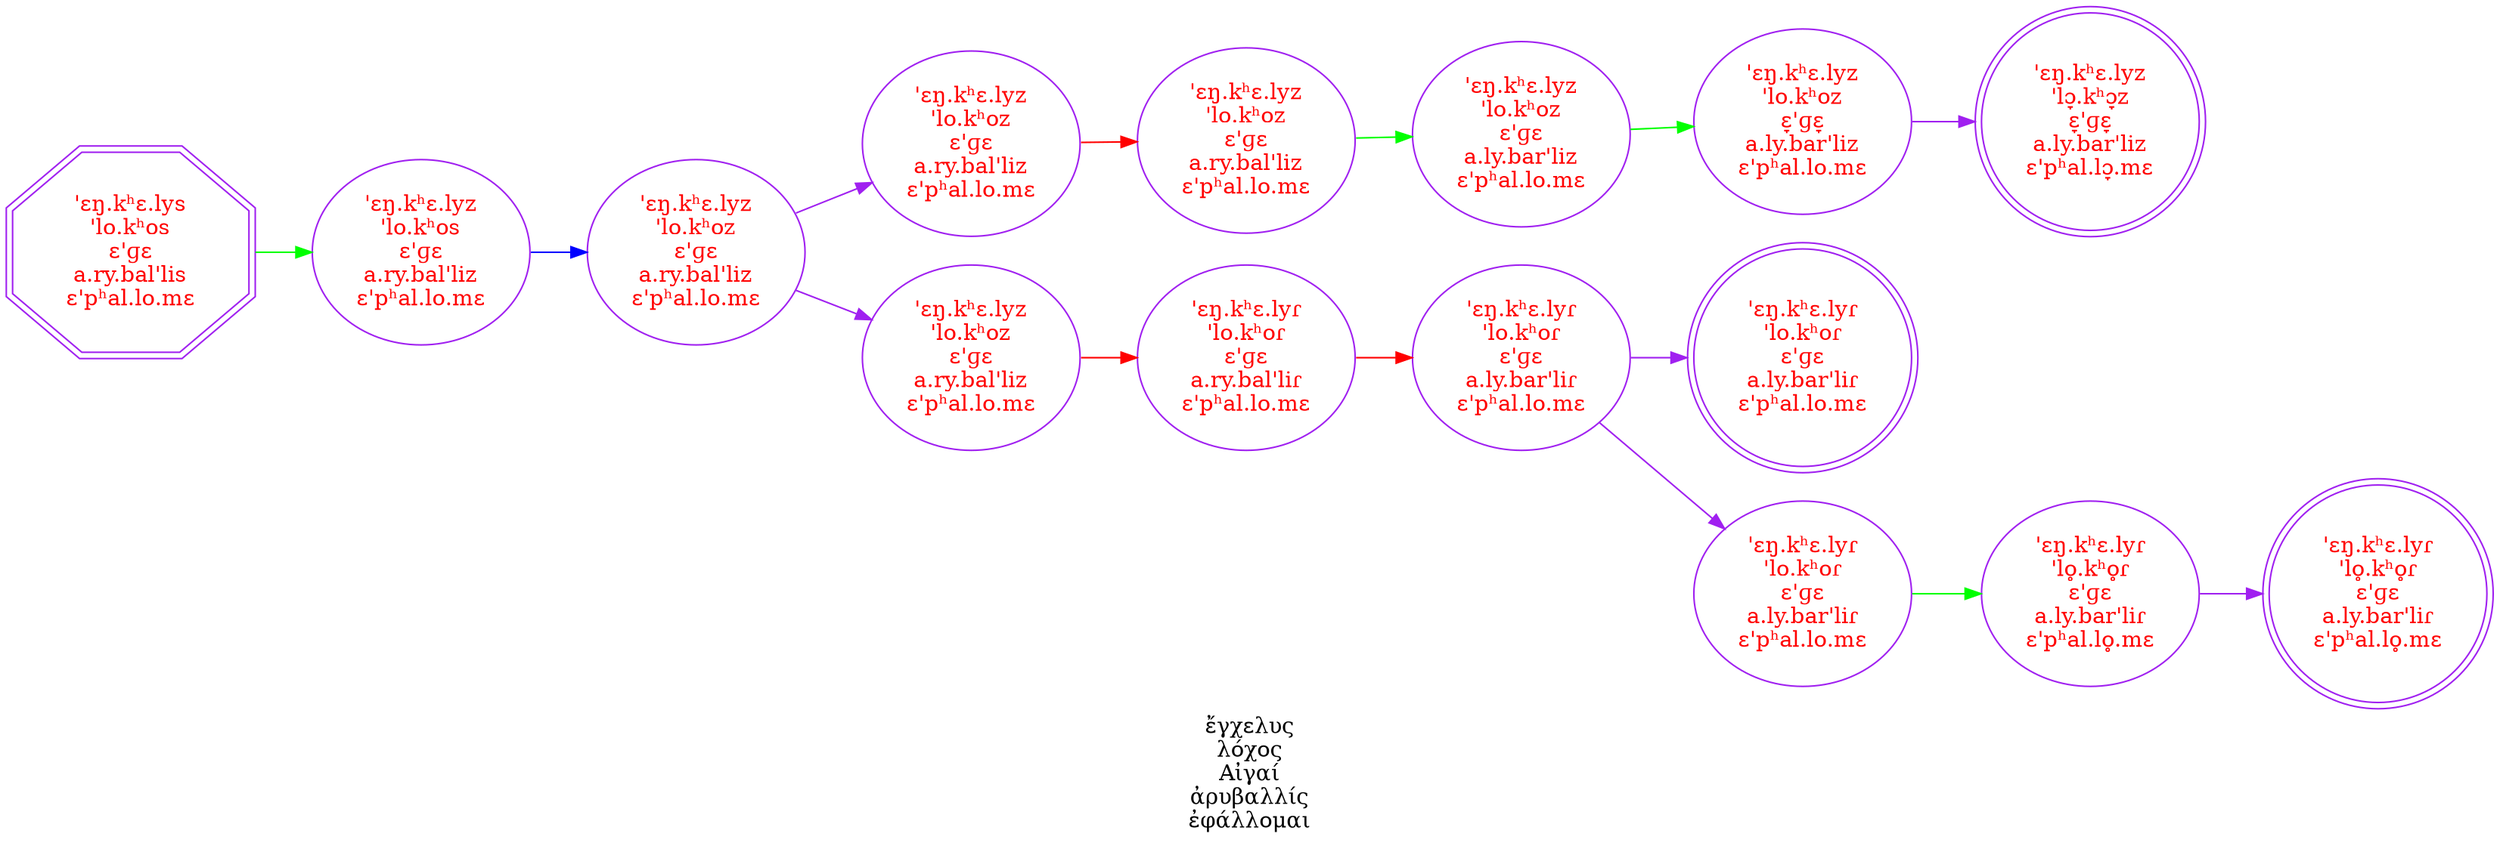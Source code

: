 digraph " We display the history of a word" {
label = "ἔγχελυς
λόχος
Αἰγαί
ἀρυβαλλίς
ἐφάλλομαι" 
graph[rankdir="LR"];
node [style="filled", fillcolor = "white"];
edge [style="solid", color="purple"];
0 [label="'ɛŋ.kʰɛ.lyz
'lo.kʰoz
ɛ̞'ɡɛ̞
a.ly.bar'liz
ɛ'pʰal.lo.mɛ", fillcolor= white, color="purple",  fontcolor="red"];
1 [label="'ɛŋ.kʰɛ.lyz
'lo.kʰoz
ɛ'ɡɛ
a.ry.bal'liz
ɛ'pʰal.lo.mɛ", fillcolor= white, color="purple",  fontcolor="red"];
2 [label="'ɛŋ.kʰɛ.lyz
'lo.kʰoz
ɛ'ɡɛ
a.ry.bal'liz
ɛ'pʰal.lo.mɛ", fillcolor= white, color="purple",  fontcolor="red"];
3 [label="'ɛŋ.kʰɛ.lyɾ
'lo̥.kʰo̥ɾ
ɛ'ɡɛ
a.ly.bar'liɾ
ɛ'pʰal.lo̥.mɛ", fillcolor= white, color="purple",  fontcolor="red"];
4 [label="'ɛŋ.kʰɛ.lyɾ
'lo.kʰoɾ
ɛ'ɡɛ
a.ly.bar'liɾ
ɛ'pʰal.lo.mɛ", fillcolor= white, color="purple",   shape = doublecircle,  fontcolor="red"];
5 [label="'ɛŋ.kʰɛ.lyz
'lɔ̞.kʰɔ̞z
ɛ̞'ɡɛ̞
a.ly.bar'liz
ɛ'pʰal.lɔ̞.mɛ", fillcolor= white, color="purple",   shape = doublecircle,  fontcolor="red"];
6 [label="'ɛŋ.kʰɛ.lyɾ
'lo̥.kʰo̥ɾ
ɛ'ɡɛ
a.ly.bar'liɾ
ɛ'pʰal.lo̥.mɛ", fillcolor= white, color="purple",   shape = doublecircle,  fontcolor="red"];
7 [label="'ɛŋ.kʰɛ.lyɾ
'lo.kʰoɾ
ɛ'ɡɛ
a.ly.bar'liɾ
ɛ'pʰal.lo.mɛ", fillcolor= white, color="purple",  fontcolor="red"];
8 [label="'ɛŋ.kʰɛ.lyz
'lo.kʰoz
ɛ'ɡɛ
a.ly.bar'liz
ɛ'pʰal.lo.mɛ", fillcolor= white, color="purple",  fontcolor="red"];
9 [label="'ɛŋ.kʰɛ.lyɾ
'lo.kʰoɾ
ɛ'ɡɛ
a.ry.bal'liɾ
ɛ'pʰal.lo.mɛ", fillcolor= white, color="purple",  fontcolor="red"];
10 [label="'ɛŋ.kʰɛ.lyz
'lo.kʰos
ɛ'ɡɛ
a.ry.bal'liz
ɛ'pʰal.lo.mɛ", fillcolor= white, color="purple",  fontcolor="red"];
11 [label="'ɛŋ.kʰɛ.lyz
'lo.kʰoz
ɛ'ɡɛ
a.ry.bal'liz
ɛ'pʰal.lo.mɛ", fillcolor= white, color="purple",  fontcolor="red"];
12 [label="'ɛŋ.kʰɛ.lyɾ
'lo.kʰoɾ
ɛ'ɡɛ
a.ly.bar'liɾ
ɛ'pʰal.lo.mɛ", fillcolor= white, color="purple",  fontcolor="red"];
13 [label="'ɛŋ.kʰɛ.lyz
'lo.kʰoz
ɛ'ɡɛ
a.ry.bal'liz
ɛ'pʰal.lo.mɛ", fillcolor= white, color="purple",  fontcolor="red"];
14 [label="'ɛŋ.kʰɛ.lys
'lo.kʰos
ɛ'ɡɛ
a.ry.bal'lis
ɛ'pʰal.lo.mɛ", fillcolor= white, color="purple",   shape = doubleoctagon,  fontcolor="red"];
10 -> 1[style="solid", color="blue"];
14 -> 10[style="solid", color="green"];
9 -> 12[style="solid", color="red"];
11 -> 9[style="solid", color="red"];
1 -> 11;
0 -> 5;
8 -> 0[style="solid", color="green"];
13 -> 8[style="solid", color="green"];
2 -> 13[style="solid", color="red"];
1 -> 2;
3 -> 6;
7 -> 3[style="solid", color="green"];
12 -> 7;
12 -> 4;
}